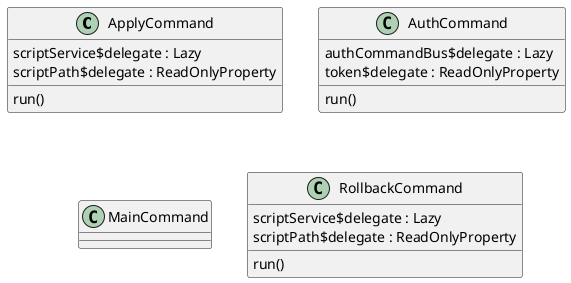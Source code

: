 @startuml

class "ApplyCommand" {
  scriptService$delegate : Lazy
  scriptPath$delegate : ReadOnlyProperty
  run()
}

class "AuthCommand" {
  authCommandBus$delegate : Lazy
  token$delegate : ReadOnlyProperty
  run()
}

class "MainCommand"

class "RollbackCommand" {
  scriptService$delegate : Lazy
  scriptPath$delegate : ReadOnlyProperty
  run()
}

@enduml